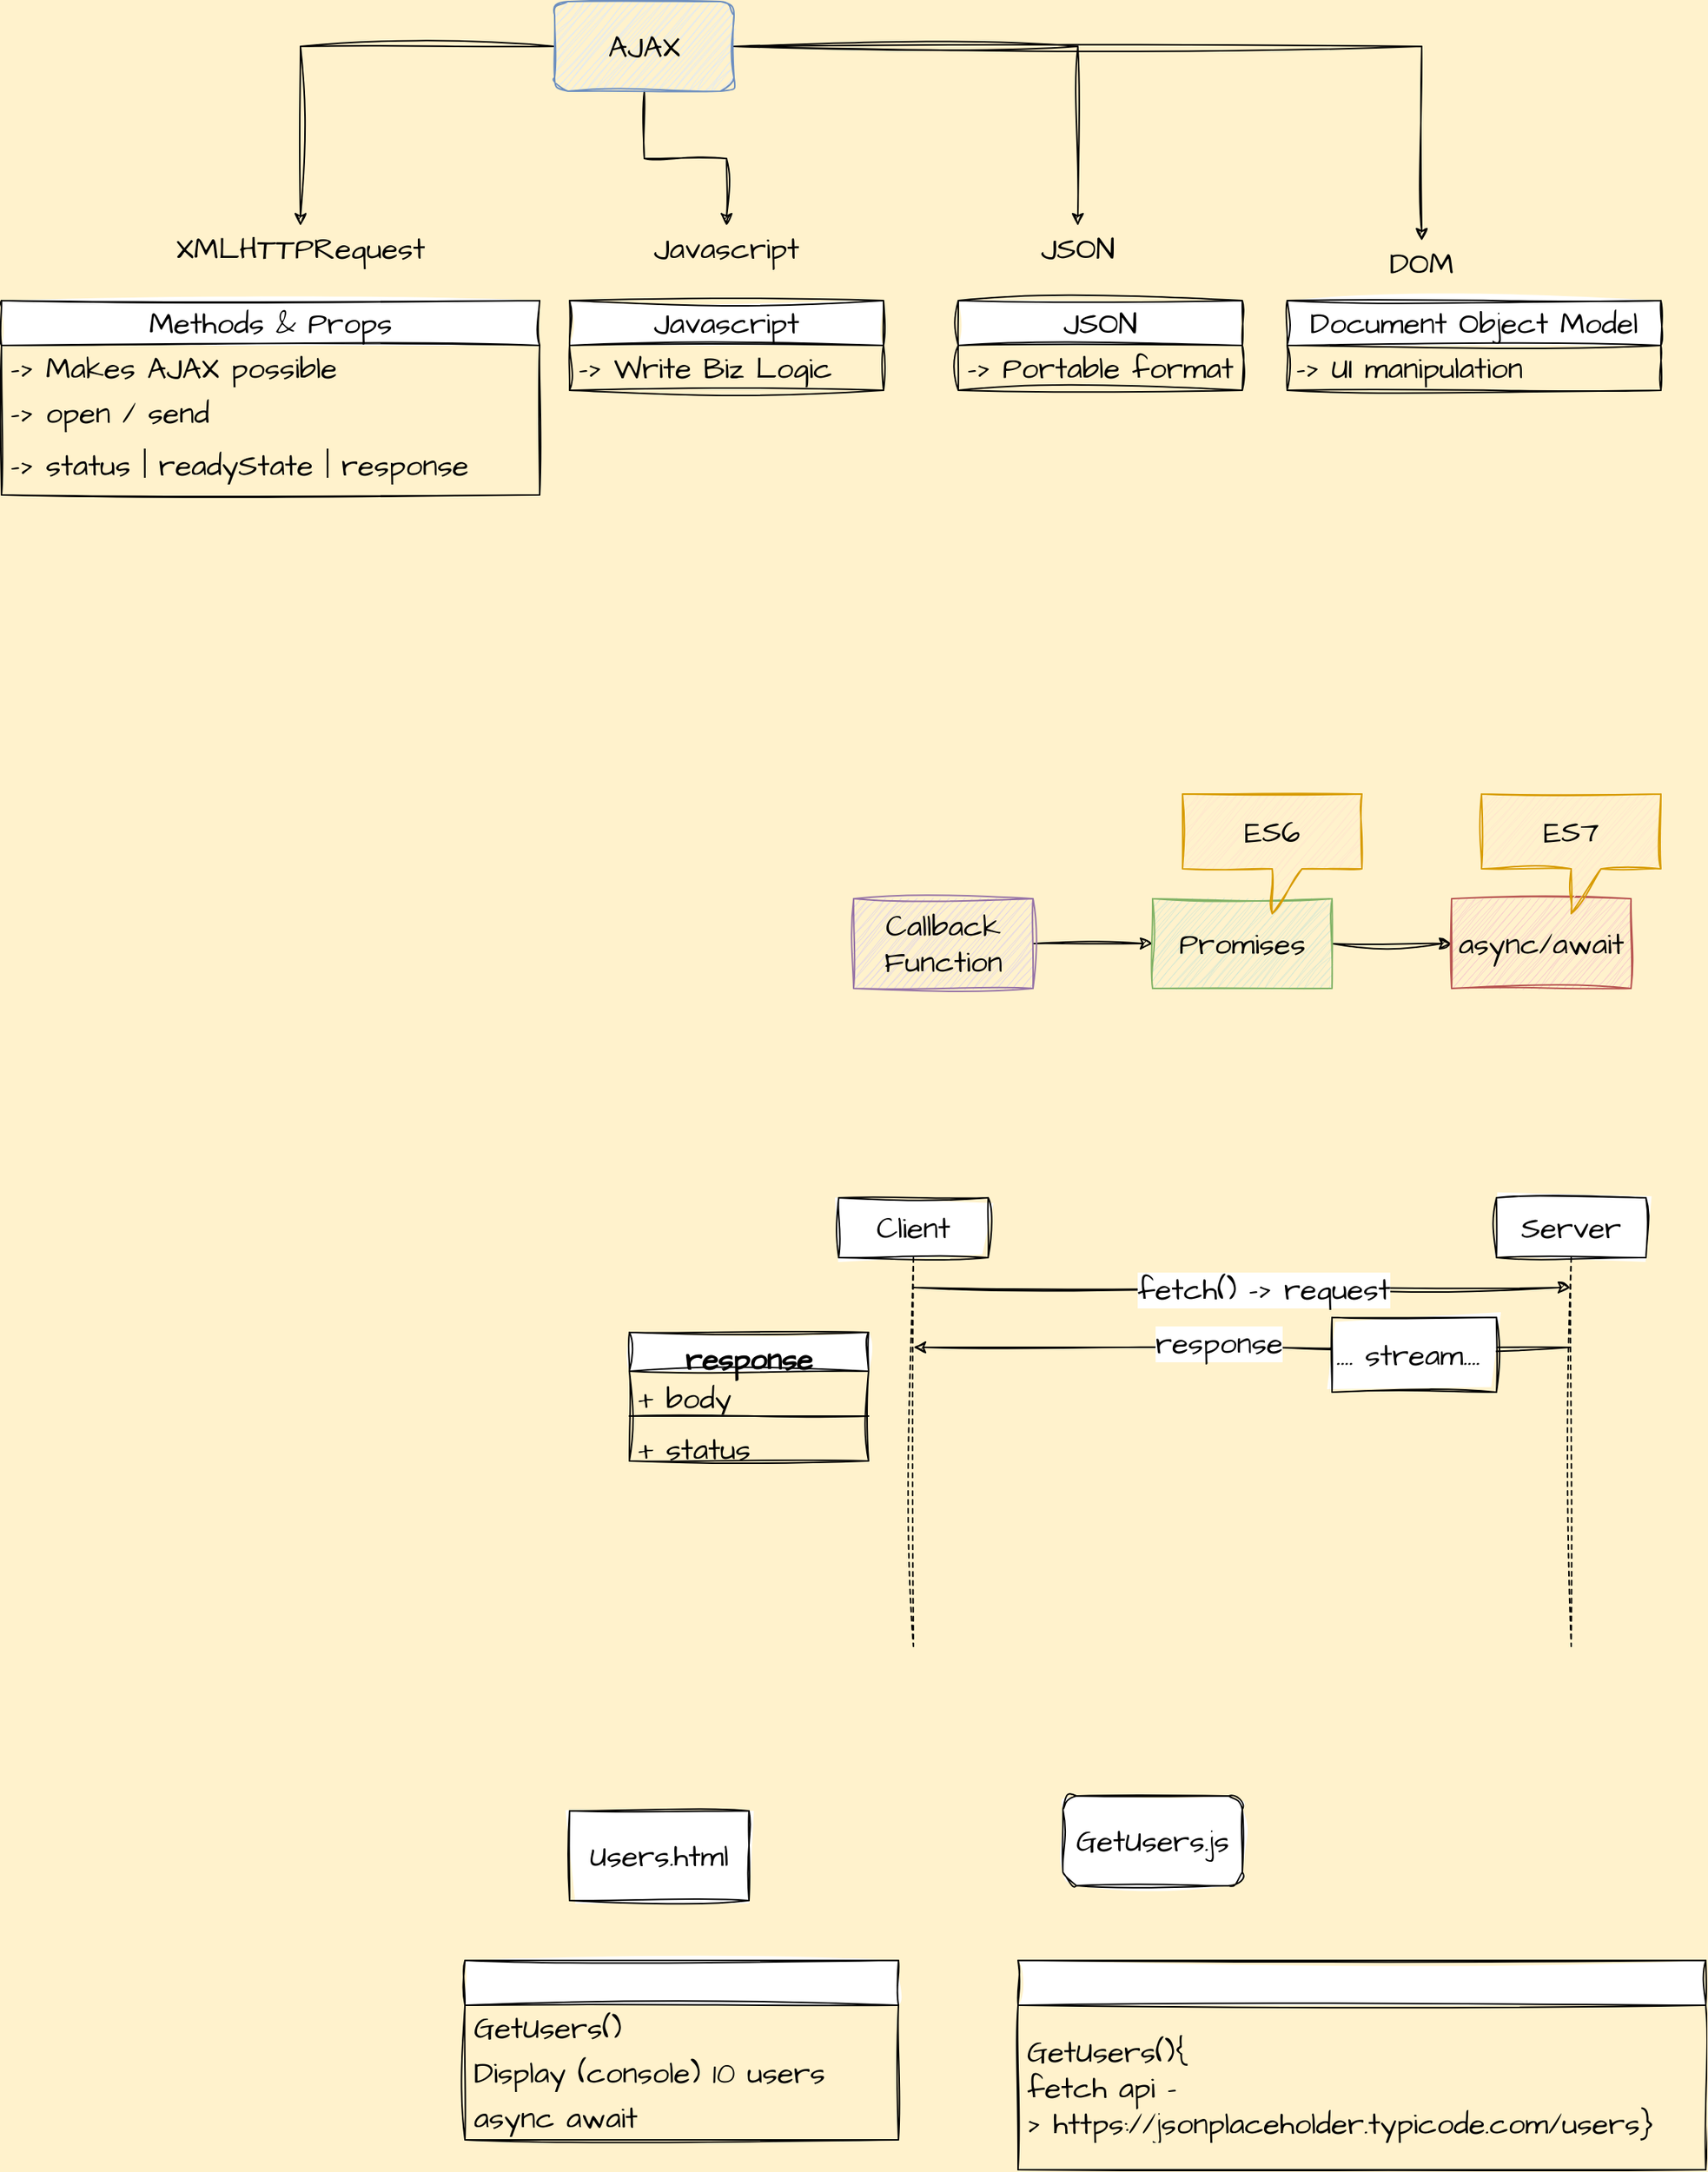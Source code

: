 <mxfile version="21.3.8" type="device" pages="2">
  <diagram name="DAY-2-OOJS-Promises-AJAX-Fetch" id="8CYgC2aIyBDxhhlNEpGZ">
    <mxGraphModel dx="1450" dy="661" grid="1" gridSize="10" guides="1" tooltips="1" connect="1" arrows="1" fold="1" page="0" pageScale="1" pageWidth="827" pageHeight="1169" background="#FFF2CC" math="0" shadow="0">
      <root>
        <mxCell id="0" />
        <mxCell id="1" parent="0" />
        <mxCell id="mN3UMuQu9m_qZCOfFJfz-3" style="edgeStyle=orthogonalEdgeStyle;rounded=0;sketch=1;hachureGap=4;jiggle=2;curveFitting=1;orthogonalLoop=1;jettySize=auto;html=1;entryX=0.5;entryY=0;entryDx=0;entryDy=0;fontFamily=Architects Daughter;fontSource=https%3A%2F%2Ffonts.googleapis.com%2Fcss%3Ffamily%3DArchitects%2BDaughter;fontSize=16;" parent="1" source="mN3UMuQu9m_qZCOfFJfz-1" target="mN3UMuQu9m_qZCOfFJfz-2" edge="1">
          <mxGeometry relative="1" as="geometry" />
        </mxCell>
        <mxCell id="mN3UMuQu9m_qZCOfFJfz-9" style="edgeStyle=orthogonalEdgeStyle;rounded=0;sketch=1;hachureGap=4;jiggle=2;curveFitting=1;orthogonalLoop=1;jettySize=auto;html=1;entryX=0.5;entryY=0;entryDx=0;entryDy=0;fontFamily=Architects Daughter;fontSource=https%3A%2F%2Ffonts.googleapis.com%2Fcss%3Ffamily%3DArchitects%2BDaughter;fontSize=16;" parent="1" source="mN3UMuQu9m_qZCOfFJfz-1" target="mN3UMuQu9m_qZCOfFJfz-8" edge="1">
          <mxGeometry relative="1" as="geometry" />
        </mxCell>
        <mxCell id="mN3UMuQu9m_qZCOfFJfz-17" style="edgeStyle=orthogonalEdgeStyle;rounded=0;sketch=1;hachureGap=4;jiggle=2;curveFitting=1;orthogonalLoop=1;jettySize=auto;html=1;fontFamily=Architects Daughter;fontSource=https%3A%2F%2Ffonts.googleapis.com%2Fcss%3Ffamily%3DArchitects%2BDaughter;fontSize=16;" parent="1" source="mN3UMuQu9m_qZCOfFJfz-1" target="mN3UMuQu9m_qZCOfFJfz-14" edge="1">
          <mxGeometry relative="1" as="geometry" />
        </mxCell>
        <mxCell id="mN3UMuQu9m_qZCOfFJfz-21" style="edgeStyle=orthogonalEdgeStyle;rounded=0;sketch=1;hachureGap=4;jiggle=2;curveFitting=1;orthogonalLoop=1;jettySize=auto;html=1;fontFamily=Architects Daughter;fontSource=https%3A%2F%2Ffonts.googleapis.com%2Fcss%3Ffamily%3DArchitects%2BDaughter;fontSize=16;" parent="1" source="mN3UMuQu9m_qZCOfFJfz-1" target="mN3UMuQu9m_qZCOfFJfz-18" edge="1">
          <mxGeometry relative="1" as="geometry" />
        </mxCell>
        <mxCell id="mN3UMuQu9m_qZCOfFJfz-1" value="AJAX" style="rounded=1;whiteSpace=wrap;html=1;sketch=1;hachureGap=4;jiggle=2;curveFitting=1;fontFamily=Architects Daughter;fontSource=https%3A%2F%2Ffonts.googleapis.com%2Fcss%3Ffamily%3DArchitects%2BDaughter;fontSize=20;fillColor=#dae8fc;strokeColor=#6c8ebf;" parent="1" vertex="1">
          <mxGeometry x="330" y="130" width="120" height="60" as="geometry" />
        </mxCell>
        <mxCell id="mN3UMuQu9m_qZCOfFJfz-2" value="XMLHTTPRequest" style="text;html=1;strokeColor=none;fillColor=none;align=center;verticalAlign=middle;whiteSpace=wrap;rounded=0;fontSize=20;fontFamily=Architects Daughter;" parent="1" vertex="1">
          <mxGeometry x="70" y="280" width="180" height="30" as="geometry" />
        </mxCell>
        <mxCell id="mN3UMuQu9m_qZCOfFJfz-4" value="Methods &amp;amp; Props" style="swimlane;fontStyle=0;childLayout=stackLayout;horizontal=1;startSize=30;horizontalStack=0;resizeParent=1;resizeParentMax=0;resizeLast=0;collapsible=1;marginBottom=0;whiteSpace=wrap;html=1;sketch=1;hachureGap=4;jiggle=2;curveFitting=1;fontFamily=Architects Daughter;fontSource=https%3A%2F%2Ffonts.googleapis.com%2Fcss%3Ffamily%3DArchitects%2BDaughter;fontSize=20;" parent="1" vertex="1">
          <mxGeometry x="-40" y="330" width="360" height="130" as="geometry" />
        </mxCell>
        <mxCell id="mN3UMuQu9m_qZCOfFJfz-5" value="-&amp;gt; Makes AJAX possible" style="text;strokeColor=none;fillColor=none;align=left;verticalAlign=middle;spacingLeft=4;spacingRight=4;overflow=hidden;points=[[0,0.5],[1,0.5]];portConstraint=eastwest;rotatable=0;whiteSpace=wrap;html=1;fontSize=20;fontFamily=Architects Daughter;" parent="mN3UMuQu9m_qZCOfFJfz-4" vertex="1">
          <mxGeometry y="30" width="360" height="30" as="geometry" />
        </mxCell>
        <mxCell id="mN3UMuQu9m_qZCOfFJfz-6" value="-&amp;gt; open / send" style="text;strokeColor=none;fillColor=none;align=left;verticalAlign=middle;spacingLeft=4;spacingRight=4;overflow=hidden;points=[[0,0.5],[1,0.5]];portConstraint=eastwest;rotatable=0;whiteSpace=wrap;html=1;fontSize=20;fontFamily=Architects Daughter;" parent="mN3UMuQu9m_qZCOfFJfz-4" vertex="1">
          <mxGeometry y="60" width="360" height="30" as="geometry" />
        </mxCell>
        <mxCell id="mN3UMuQu9m_qZCOfFJfz-7" value="-&amp;gt; status | readyState | response" style="text;strokeColor=none;fillColor=none;align=left;verticalAlign=middle;spacingLeft=4;spacingRight=4;overflow=hidden;points=[[0,0.5],[1,0.5]];portConstraint=eastwest;rotatable=0;whiteSpace=wrap;html=1;fontSize=20;fontFamily=Architects Daughter;" parent="mN3UMuQu9m_qZCOfFJfz-4" vertex="1">
          <mxGeometry y="90" width="360" height="40" as="geometry" />
        </mxCell>
        <mxCell id="mN3UMuQu9m_qZCOfFJfz-8" value="Javascript" style="text;html=1;strokeColor=none;fillColor=none;align=center;verticalAlign=middle;whiteSpace=wrap;rounded=0;fontSize=20;fontFamily=Architects Daughter;" parent="1" vertex="1">
          <mxGeometry x="355" y="280" width="180" height="30" as="geometry" />
        </mxCell>
        <mxCell id="mN3UMuQu9m_qZCOfFJfz-10" value="Javascript" style="swimlane;fontStyle=0;childLayout=stackLayout;horizontal=1;startSize=30;horizontalStack=0;resizeParent=1;resizeParentMax=0;resizeLast=0;collapsible=1;marginBottom=0;whiteSpace=wrap;html=1;sketch=1;hachureGap=4;jiggle=2;curveFitting=1;fontFamily=Architects Daughter;fontSource=https%3A%2F%2Ffonts.googleapis.com%2Fcss%3Ffamily%3DArchitects%2BDaughter;fontSize=20;" parent="1" vertex="1">
          <mxGeometry x="340" y="330" width="210" height="60" as="geometry" />
        </mxCell>
        <mxCell id="mN3UMuQu9m_qZCOfFJfz-11" value="-&amp;gt; Write Biz Logic" style="text;strokeColor=none;fillColor=none;align=left;verticalAlign=middle;spacingLeft=4;spacingRight=4;overflow=hidden;points=[[0,0.5],[1,0.5]];portConstraint=eastwest;rotatable=0;whiteSpace=wrap;html=1;fontSize=20;fontFamily=Architects Daughter;" parent="mN3UMuQu9m_qZCOfFJfz-10" vertex="1">
          <mxGeometry y="30" width="210" height="30" as="geometry" />
        </mxCell>
        <mxCell id="mN3UMuQu9m_qZCOfFJfz-14" value="JSON" style="text;html=1;strokeColor=none;fillColor=none;align=center;verticalAlign=middle;whiteSpace=wrap;rounded=0;fontSize=20;fontFamily=Architects Daughter;" parent="1" vertex="1">
          <mxGeometry x="590" y="280" width="180" height="30" as="geometry" />
        </mxCell>
        <mxCell id="mN3UMuQu9m_qZCOfFJfz-15" value="JSON" style="swimlane;fontStyle=0;childLayout=stackLayout;horizontal=1;startSize=30;horizontalStack=0;resizeParent=1;resizeParentMax=0;resizeLast=0;collapsible=1;marginBottom=0;whiteSpace=wrap;html=1;sketch=1;hachureGap=4;jiggle=2;curveFitting=1;fontFamily=Architects Daughter;fontSource=https%3A%2F%2Ffonts.googleapis.com%2Fcss%3Ffamily%3DArchitects%2BDaughter;fontSize=20;" parent="1" vertex="1">
          <mxGeometry x="600" y="330" width="190" height="60" as="geometry" />
        </mxCell>
        <mxCell id="mN3UMuQu9m_qZCOfFJfz-16" value="-&amp;gt; Portable format" style="text;strokeColor=none;fillColor=none;align=left;verticalAlign=middle;spacingLeft=4;spacingRight=4;overflow=hidden;points=[[0,0.5],[1,0.5]];portConstraint=eastwest;rotatable=0;whiteSpace=wrap;html=1;fontSize=20;fontFamily=Architects Daughter;" parent="mN3UMuQu9m_qZCOfFJfz-15" vertex="1">
          <mxGeometry y="30" width="190" height="30" as="geometry" />
        </mxCell>
        <mxCell id="mN3UMuQu9m_qZCOfFJfz-18" value="DOM" style="text;html=1;strokeColor=none;fillColor=none;align=center;verticalAlign=middle;whiteSpace=wrap;rounded=0;fontSize=20;fontFamily=Architects Daughter;" parent="1" vertex="1">
          <mxGeometry x="820" y="290" width="180" height="30" as="geometry" />
        </mxCell>
        <mxCell id="mN3UMuQu9m_qZCOfFJfz-19" value="Document Object Model" style="swimlane;fontStyle=0;childLayout=stackLayout;horizontal=1;startSize=30;horizontalStack=0;resizeParent=1;resizeParentMax=0;resizeLast=0;collapsible=1;marginBottom=0;whiteSpace=wrap;html=1;sketch=1;hachureGap=4;jiggle=2;curveFitting=1;fontFamily=Architects Daughter;fontSource=https%3A%2F%2Ffonts.googleapis.com%2Fcss%3Ffamily%3DArchitects%2BDaughter;fontSize=20;" parent="1" vertex="1">
          <mxGeometry x="820" y="330" width="250" height="60" as="geometry" />
        </mxCell>
        <mxCell id="mN3UMuQu9m_qZCOfFJfz-20" value="-&amp;gt; UI manipulation" style="text;strokeColor=none;fillColor=none;align=left;verticalAlign=middle;spacingLeft=4;spacingRight=4;overflow=hidden;points=[[0,0.5],[1,0.5]];portConstraint=eastwest;rotatable=0;whiteSpace=wrap;html=1;fontSize=20;fontFamily=Architects Daughter;" parent="mN3UMuQu9m_qZCOfFJfz-19" vertex="1">
          <mxGeometry y="30" width="250" height="30" as="geometry" />
        </mxCell>
        <mxCell id="mN3UMuQu9m_qZCOfFJfz-24" value="" style="edgeStyle=orthogonalEdgeStyle;rounded=0;sketch=1;hachureGap=4;jiggle=2;curveFitting=1;orthogonalLoop=1;jettySize=auto;html=1;fontFamily=Architects Daughter;fontSource=https%3A%2F%2Ffonts.googleapis.com%2Fcss%3Ffamily%3DArchitects%2BDaughter;fontSize=16;" parent="1" source="mN3UMuQu9m_qZCOfFJfz-22" target="mN3UMuQu9m_qZCOfFJfz-23" edge="1">
          <mxGeometry relative="1" as="geometry" />
        </mxCell>
        <mxCell id="mN3UMuQu9m_qZCOfFJfz-22" value="Callback Function" style="rounded=0;whiteSpace=wrap;html=1;sketch=1;hachureGap=4;jiggle=2;curveFitting=1;fontFamily=Architects Daughter;fontSource=https%3A%2F%2Ffonts.googleapis.com%2Fcss%3Ffamily%3DArchitects%2BDaughter;fontSize=20;fillColor=#e1d5e7;strokeColor=#9673a6;" parent="1" vertex="1">
          <mxGeometry x="530" y="730" width="120" height="60" as="geometry" />
        </mxCell>
        <mxCell id="mN3UMuQu9m_qZCOfFJfz-26" value="" style="edgeStyle=orthogonalEdgeStyle;rounded=0;sketch=1;hachureGap=4;jiggle=2;curveFitting=1;orthogonalLoop=1;jettySize=auto;html=1;fontFamily=Architects Daughter;fontSource=https%3A%2F%2Ffonts.googleapis.com%2Fcss%3Ffamily%3DArchitects%2BDaughter;fontSize=16;" parent="1" source="mN3UMuQu9m_qZCOfFJfz-23" target="mN3UMuQu9m_qZCOfFJfz-25" edge="1">
          <mxGeometry relative="1" as="geometry" />
        </mxCell>
        <mxCell id="mN3UMuQu9m_qZCOfFJfz-23" value="Promises" style="rounded=0;whiteSpace=wrap;html=1;sketch=1;hachureGap=4;jiggle=2;curveFitting=1;fontFamily=Architects Daughter;fontSource=https%3A%2F%2Ffonts.googleapis.com%2Fcss%3Ffamily%3DArchitects%2BDaughter;fontSize=20;fillColor=#d5e8d4;strokeColor=#82b366;" parent="1" vertex="1">
          <mxGeometry x="730" y="730" width="120" height="60" as="geometry" />
        </mxCell>
        <mxCell id="mN3UMuQu9m_qZCOfFJfz-25" value="async/await" style="rounded=0;whiteSpace=wrap;html=1;sketch=1;hachureGap=4;jiggle=2;curveFitting=1;fontFamily=Architects Daughter;fontSource=https%3A%2F%2Ffonts.googleapis.com%2Fcss%3Ffamily%3DArchitects%2BDaughter;fontSize=20;fillColor=#f8cecc;strokeColor=#b85450;" parent="1" vertex="1">
          <mxGeometry x="930" y="730" width="120" height="60" as="geometry" />
        </mxCell>
        <mxCell id="mN3UMuQu9m_qZCOfFJfz-27" value="ES7" style="shape=callout;whiteSpace=wrap;html=1;perimeter=calloutPerimeter;sketch=1;hachureGap=4;jiggle=2;curveFitting=1;fontFamily=Architects Daughter;fontSource=https%3A%2F%2Ffonts.googleapis.com%2Fcss%3Ffamily%3DArchitects%2BDaughter;fontSize=20;fillColor=#ffe6cc;strokeColor=#d79b00;" parent="1" vertex="1">
          <mxGeometry x="950" y="660" width="120" height="80" as="geometry" />
        </mxCell>
        <mxCell id="mN3UMuQu9m_qZCOfFJfz-28" value="ES6" style="shape=callout;whiteSpace=wrap;html=1;perimeter=calloutPerimeter;sketch=1;hachureGap=4;jiggle=2;curveFitting=1;fontFamily=Architects Daughter;fontSource=https%3A%2F%2Ffonts.googleapis.com%2Fcss%3Ffamily%3DArchitects%2BDaughter;fontSize=20;fillColor=#ffe6cc;strokeColor=#d79b00;" parent="1" vertex="1">
          <mxGeometry x="750" y="660" width="120" height="80" as="geometry" />
        </mxCell>
        <mxCell id="mN3UMuQu9m_qZCOfFJfz-32" style="edgeStyle=elbowEdgeStyle;rounded=0;sketch=1;hachureGap=4;jiggle=2;curveFitting=1;orthogonalLoop=1;jettySize=auto;html=1;elbow=vertical;curved=0;fontFamily=Architects Daughter;fontSource=https%3A%2F%2Ffonts.googleapis.com%2Fcss%3Ffamily%3DArchitects%2BDaughter;fontSize=16;" parent="1" source="mN3UMuQu9m_qZCOfFJfz-30" target="mN3UMuQu9m_qZCOfFJfz-31" edge="1">
          <mxGeometry relative="1" as="geometry">
            <Array as="points">
              <mxPoint x="830" y="990" />
            </Array>
          </mxGeometry>
        </mxCell>
        <mxCell id="mN3UMuQu9m_qZCOfFJfz-33" value="fetch() -&amp;gt; request" style="edgeLabel;html=1;align=center;verticalAlign=middle;resizable=0;points=[];fontSize=20;fontFamily=Architects Daughter;" parent="mN3UMuQu9m_qZCOfFJfz-32" vertex="1" connectable="0">
          <mxGeometry x="0.062" y="-1" relative="1" as="geometry">
            <mxPoint as="offset" />
          </mxGeometry>
        </mxCell>
        <mxCell id="mN3UMuQu9m_qZCOfFJfz-30" value="Client" style="shape=umlLifeline;perimeter=lifelinePerimeter;whiteSpace=wrap;html=1;container=1;dropTarget=0;collapsible=0;recursiveResize=0;outlineConnect=0;portConstraint=eastwest;newEdgeStyle={&quot;edgeStyle&quot;:&quot;elbowEdgeStyle&quot;,&quot;elbow&quot;:&quot;vertical&quot;,&quot;curved&quot;:0,&quot;rounded&quot;:0};sketch=1;hachureGap=4;jiggle=2;curveFitting=1;fontFamily=Architects Daughter;fontSource=https%3A%2F%2Ffonts.googleapis.com%2Fcss%3Ffamily%3DArchitects%2BDaughter;fontSize=20;" parent="1" vertex="1">
          <mxGeometry x="520" y="930" width="100" height="300" as="geometry" />
        </mxCell>
        <mxCell id="mN3UMuQu9m_qZCOfFJfz-34" style="edgeStyle=elbowEdgeStyle;rounded=0;sketch=1;hachureGap=4;jiggle=2;curveFitting=1;orthogonalLoop=1;jettySize=auto;html=1;elbow=vertical;curved=0;fontFamily=Architects Daughter;fontSource=https%3A%2F%2Ffonts.googleapis.com%2Fcss%3Ffamily%3DArchitects%2BDaughter;fontSize=16;" parent="1" source="mN3UMuQu9m_qZCOfFJfz-31" target="mN3UMuQu9m_qZCOfFJfz-30" edge="1">
          <mxGeometry relative="1" as="geometry">
            <Array as="points">
              <mxPoint x="810" y="1030" />
            </Array>
          </mxGeometry>
        </mxCell>
        <mxCell id="mN3UMuQu9m_qZCOfFJfz-35" value="response" style="edgeLabel;html=1;align=center;verticalAlign=middle;resizable=0;points=[];fontSize=20;fontFamily=Architects Daughter;" parent="mN3UMuQu9m_qZCOfFJfz-34" vertex="1" connectable="0">
          <mxGeometry x="0.074" y="-3" relative="1" as="geometry">
            <mxPoint as="offset" />
          </mxGeometry>
        </mxCell>
        <mxCell id="mN3UMuQu9m_qZCOfFJfz-31" value="Server" style="shape=umlLifeline;perimeter=lifelinePerimeter;whiteSpace=wrap;html=1;container=1;dropTarget=0;collapsible=0;recursiveResize=0;outlineConnect=0;portConstraint=eastwest;newEdgeStyle={&quot;edgeStyle&quot;:&quot;elbowEdgeStyle&quot;,&quot;elbow&quot;:&quot;vertical&quot;,&quot;curved&quot;:0,&quot;rounded&quot;:0};sketch=1;hachureGap=4;jiggle=2;curveFitting=1;fontFamily=Architects Daughter;fontSource=https%3A%2F%2Ffonts.googleapis.com%2Fcss%3Ffamily%3DArchitects%2BDaughter;fontSize=20;" parent="1" vertex="1">
          <mxGeometry x="960" y="930" width="100" height="300" as="geometry" />
        </mxCell>
        <mxCell id="mN3UMuQu9m_qZCOfFJfz-37" value="response" style="swimlane;fontStyle=1;align=center;verticalAlign=top;childLayout=stackLayout;horizontal=1;startSize=26;horizontalStack=0;resizeParent=1;resizeParentMax=0;resizeLast=0;collapsible=1;marginBottom=0;whiteSpace=wrap;html=1;sketch=1;hachureGap=4;jiggle=2;curveFitting=1;fontFamily=Architects Daughter;fontSource=https%3A%2F%2Ffonts.googleapis.com%2Fcss%3Ffamily%3DArchitects%2BDaughter;fontSize=20;" parent="1" vertex="1">
          <mxGeometry x="380" y="1020" width="160" height="86" as="geometry" />
        </mxCell>
        <mxCell id="mN3UMuQu9m_qZCOfFJfz-38" value="+ body" style="text;strokeColor=none;fillColor=none;align=left;verticalAlign=top;spacingLeft=4;spacingRight=4;overflow=hidden;rotatable=0;points=[[0,0.5],[1,0.5]];portConstraint=eastwest;whiteSpace=wrap;html=1;fontSize=20;fontFamily=Architects Daughter;" parent="mN3UMuQu9m_qZCOfFJfz-37" vertex="1">
          <mxGeometry y="26" width="160" height="26" as="geometry" />
        </mxCell>
        <mxCell id="mN3UMuQu9m_qZCOfFJfz-39" value="" style="line;strokeWidth=1;fillColor=none;align=left;verticalAlign=middle;spacingTop=-1;spacingLeft=3;spacingRight=3;rotatable=0;labelPosition=right;points=[];portConstraint=eastwest;strokeColor=inherit;sketch=1;hachureGap=4;jiggle=2;curveFitting=1;fontFamily=Architects Daughter;fontSource=https%3A%2F%2Ffonts.googleapis.com%2Fcss%3Ffamily%3DArchitects%2BDaughter;fontSize=20;" parent="mN3UMuQu9m_qZCOfFJfz-37" vertex="1">
          <mxGeometry y="52" width="160" height="8" as="geometry" />
        </mxCell>
        <mxCell id="mN3UMuQu9m_qZCOfFJfz-40" value="+ status" style="text;strokeColor=none;fillColor=none;align=left;verticalAlign=top;spacingLeft=4;spacingRight=4;overflow=hidden;rotatable=0;points=[[0,0.5],[1,0.5]];portConstraint=eastwest;whiteSpace=wrap;html=1;fontSize=20;fontFamily=Architects Daughter;" parent="mN3UMuQu9m_qZCOfFJfz-37" vertex="1">
          <mxGeometry y="60" width="160" height="26" as="geometry" />
        </mxCell>
        <mxCell id="mN3UMuQu9m_qZCOfFJfz-42" value=".... stream....&amp;nbsp;" style="html=1;whiteSpace=wrap;sketch=1;hachureGap=4;jiggle=2;curveFitting=1;fontFamily=Architects Daughter;fontSource=https%3A%2F%2Ffonts.googleapis.com%2Fcss%3Ffamily%3DArchitects%2BDaughter;fontSize=20;" parent="1" vertex="1">
          <mxGeometry x="850" y="1010" width="110" height="50" as="geometry" />
        </mxCell>
        <mxCell id="mN3UMuQu9m_qZCOfFJfz-43" value="Users.html" style="rounded=0;whiteSpace=wrap;html=1;sketch=1;hachureGap=4;jiggle=2;curveFitting=1;fontFamily=Architects Daughter;fontSource=https%3A%2F%2Ffonts.googleapis.com%2Fcss%3Ffamily%3DArchitects%2BDaughter;fontSize=20;" parent="1" vertex="1">
          <mxGeometry x="340" y="1340" width="120" height="60" as="geometry" />
        </mxCell>
        <mxCell id="mN3UMuQu9m_qZCOfFJfz-44" value="GetUsers.js" style="rounded=1;whiteSpace=wrap;html=1;sketch=1;hachureGap=4;jiggle=2;curveFitting=1;fontFamily=Architects Daughter;fontSource=https%3A%2F%2Ffonts.googleapis.com%2Fcss%3Ffamily%3DArchitects%2BDaughter;fontSize=20;" parent="1" vertex="1">
          <mxGeometry x="670" y="1330" width="120" height="60" as="geometry" />
        </mxCell>
        <mxCell id="mN3UMuQu9m_qZCOfFJfz-45" value="" style="swimlane;fontStyle=0;childLayout=stackLayout;horizontal=1;startSize=30;horizontalStack=0;resizeParent=1;resizeParentMax=0;resizeLast=0;collapsible=1;marginBottom=0;whiteSpace=wrap;html=1;sketch=1;hachureGap=4;jiggle=2;curveFitting=1;fontFamily=Architects Daughter;fontSource=https%3A%2F%2Ffonts.googleapis.com%2Fcss%3Ffamily%3DArchitects%2BDaughter;fontSize=20;" parent="1" vertex="1">
          <mxGeometry x="270" y="1440" width="290" height="120" as="geometry" />
        </mxCell>
        <mxCell id="mN3UMuQu9m_qZCOfFJfz-46" value="GetUsers()" style="text;strokeColor=none;fillColor=none;align=left;verticalAlign=middle;spacingLeft=4;spacingRight=4;overflow=hidden;points=[[0,0.5],[1,0.5]];portConstraint=eastwest;rotatable=0;whiteSpace=wrap;html=1;fontSize=20;fontFamily=Architects Daughter;" parent="mN3UMuQu9m_qZCOfFJfz-45" vertex="1">
          <mxGeometry y="30" width="290" height="30" as="geometry" />
        </mxCell>
        <mxCell id="mN3UMuQu9m_qZCOfFJfz-47" value="Display (console) 10 users" style="text;strokeColor=none;fillColor=none;align=left;verticalAlign=middle;spacingLeft=4;spacingRight=4;overflow=hidden;points=[[0,0.5],[1,0.5]];portConstraint=eastwest;rotatable=0;whiteSpace=wrap;html=1;fontSize=20;fontFamily=Architects Daughter;" parent="mN3UMuQu9m_qZCOfFJfz-45" vertex="1">
          <mxGeometry y="60" width="290" height="30" as="geometry" />
        </mxCell>
        <mxCell id="mN3UMuQu9m_qZCOfFJfz-48" value="async await" style="text;strokeColor=none;fillColor=none;align=left;verticalAlign=middle;spacingLeft=4;spacingRight=4;overflow=hidden;points=[[0,0.5],[1,0.5]];portConstraint=eastwest;rotatable=0;whiteSpace=wrap;html=1;fontSize=20;fontFamily=Architects Daughter;" parent="mN3UMuQu9m_qZCOfFJfz-45" vertex="1">
          <mxGeometry y="90" width="290" height="30" as="geometry" />
        </mxCell>
        <mxCell id="mN3UMuQu9m_qZCOfFJfz-49" value="" style="swimlane;fontStyle=0;childLayout=stackLayout;horizontal=1;startSize=30;horizontalStack=0;resizeParent=1;resizeParentMax=0;resizeLast=0;collapsible=1;marginBottom=0;whiteSpace=wrap;html=1;sketch=1;hachureGap=4;jiggle=2;curveFitting=1;fontFamily=Architects Daughter;fontSource=https%3A%2F%2Ffonts.googleapis.com%2Fcss%3Ffamily%3DArchitects%2BDaughter;fontSize=20;" parent="1" vertex="1">
          <mxGeometry x="640" y="1440" width="460" height="140" as="geometry" />
        </mxCell>
        <mxCell id="mN3UMuQu9m_qZCOfFJfz-50" value="GetUsers(){&lt;br&gt;fetch api -&amp;gt;&amp;nbsp;https://jsonplaceholder.typicode.com/users}" style="text;strokeColor=none;fillColor=none;align=left;verticalAlign=middle;spacingLeft=4;spacingRight=4;overflow=hidden;points=[[0,0.5],[1,0.5]];portConstraint=eastwest;rotatable=0;whiteSpace=wrap;html=1;fontSize=20;fontFamily=Architects Daughter;" parent="mN3UMuQu9m_qZCOfFJfz-49" vertex="1">
          <mxGeometry y="30" width="460" height="110" as="geometry" />
        </mxCell>
      </root>
    </mxGraphModel>
  </diagram>
  <diagram id="wKO_p9uF8E-rg0QcdwFQ" name="DAY-4">
    <mxGraphModel dx="1800" dy="230" grid="1" gridSize="10" guides="1" tooltips="1" connect="1" arrows="1" fold="1" page="0" pageScale="1" pageWidth="827" pageHeight="1169" background="#FFF2CC" math="0" shadow="0">
      <root>
        <mxCell id="0" />
        <mxCell id="1" parent="0" />
        <mxCell id="M5R-NREoHUV0NVvq6gF0-3" value="" style="edgeStyle=orthogonalEdgeStyle;rounded=0;sketch=1;hachureGap=4;jiggle=2;curveFitting=1;orthogonalLoop=1;jettySize=auto;html=1;fontFamily=Architects Daughter;fontSource=https%3A%2F%2Ffonts.googleapis.com%2Fcss%3Ffamily%3DArchitects%2BDaughter;fontSize=16;" edge="1" parent="1" source="M5R-NREoHUV0NVvq6gF0-1" target="M5R-NREoHUV0NVvq6gF0-2">
          <mxGeometry relative="1" as="geometry" />
        </mxCell>
        <mxCell id="M5R-NREoHUV0NVvq6gF0-5" style="edgeStyle=orthogonalEdgeStyle;rounded=0;sketch=1;hachureGap=4;jiggle=2;curveFitting=1;orthogonalLoop=1;jettySize=auto;html=1;fontFamily=Architects Daughter;fontSource=https%3A%2F%2Ffonts.googleapis.com%2Fcss%3Ffamily%3DArchitects%2BDaughter;fontSize=16;" edge="1" parent="1" source="M5R-NREoHUV0NVvq6gF0-1" target="M5R-NREoHUV0NVvq6gF0-4">
          <mxGeometry relative="1" as="geometry" />
        </mxCell>
        <mxCell id="M5R-NREoHUV0NVvq6gF0-1" value="Responsive Web Design Approaches" style="rounded=1;whiteSpace=wrap;html=1;sketch=1;hachureGap=4;jiggle=2;curveFitting=1;fontFamily=Architects Daughter;fontSource=https%3A%2F%2Ffonts.googleapis.com%2Fcss%3Ffamily%3DArchitects%2BDaughter;fontSize=20;fillColor=#d5e8d4;strokeColor=#82b366;" vertex="1" parent="1">
          <mxGeometry x="-420" y="440" width="190" height="110" as="geometry" />
        </mxCell>
        <mxCell id="M5R-NREoHUV0NVvq6gF0-2" value="Mobile First" style="rounded=1;whiteSpace=wrap;html=1;sketch=1;hachureGap=4;jiggle=2;curveFitting=1;fontFamily=Architects Daughter;fontSource=https%3A%2F%2Ffonts.googleapis.com%2Fcss%3Ffamily%3DArchitects%2BDaughter;fontSize=20;fillColor=#d5e8d4;strokeColor=#82b366;" vertex="1" parent="1">
          <mxGeometry x="-530" y="630" width="120" height="60" as="geometry" />
        </mxCell>
        <mxCell id="M5R-NREoHUV0NVvq6gF0-4" value="Desktop First" style="rounded=1;whiteSpace=wrap;html=1;sketch=1;hachureGap=4;jiggle=2;curveFitting=1;fontFamily=Architects Daughter;fontSource=https%3A%2F%2Ffonts.googleapis.com%2Fcss%3Ffamily%3DArchitects%2BDaughter;fontSize=20;fillColor=#d5e8d4;strokeColor=#82b366;" vertex="1" parent="1">
          <mxGeometry x="-310" y="630" width="170" height="60" as="geometry" />
        </mxCell>
        <mxCell id="M5R-NREoHUV0NVvq6gF0-6" value="&lt;font style=&quot;font-size: 14px;&quot;&gt;Default styling is for mobile device &amp;amp; write media query for tablet &amp;amp; desktop&lt;/font&gt;" style="shape=callout;whiteSpace=wrap;html=1;perimeter=calloutPerimeter;sketch=1;hachureGap=4;jiggle=2;curveFitting=1;fontFamily=Architects Daughter;fontSource=https%3A%2F%2Ffonts.googleapis.com%2Fcss%3Ffamily%3DArchitects%2BDaughter;fontSize=20;fillColor=#e1d5e7;strokeColor=#9673a6;" vertex="1" parent="1">
          <mxGeometry x="-600" y="480" width="160" height="160" as="geometry" />
        </mxCell>
        <mxCell id="M5R-NREoHUV0NVvq6gF0-7" value="&lt;font style=&quot;font-size: 14px;&quot;&gt;Default styling is for laptop / desktop &amp;amp; write media query for tablet &amp;amp; mobile device&lt;/font&gt;" style="shape=callout;whiteSpace=wrap;html=1;perimeter=calloutPerimeter;sketch=1;hachureGap=4;jiggle=2;curveFitting=1;fontFamily=Architects Daughter;fontSource=https%3A%2F%2Ffonts.googleapis.com%2Fcss%3Ffamily%3DArchitects%2BDaughter;fontSize=20;fillColor=#e1d5e7;strokeColor=#9673a6;base=15;size=40;position=0.29;position2=0.24;" vertex="1" parent="1">
          <mxGeometry x="-220" y="460" width="170" height="180" as="geometry" />
        </mxCell>
        <mxCell id="M5R-NREoHUV0NVvq6gF0-8" value="" style="rounded=1;whiteSpace=wrap;html=1;sketch=1;hachureGap=4;jiggle=2;curveFitting=1;fontFamily=Architects Daughter;fontSource=https%3A%2F%2Ffonts.googleapis.com%2Fcss%3Ffamily%3DArchitects%2BDaughter;fontSize=20;" vertex="1" parent="1">
          <mxGeometry x="-760" y="950" width="800" height="60" as="geometry" />
        </mxCell>
        <mxCell id="M5R-NREoHUV0NVvq6gF0-9" value="" style="rounded=0;whiteSpace=wrap;html=1;sketch=1;hachureGap=4;jiggle=2;curveFitting=1;fontFamily=Architects Daughter;fontSource=https%3A%2F%2Ffonts.googleapis.com%2Fcss%3Ffamily%3DArchitects%2BDaughter;fontSize=20;" vertex="1" parent="1">
          <mxGeometry x="-760" y="950" width="120" height="60" as="geometry" />
        </mxCell>
        <mxCell id="M5R-NREoHUV0NVvq6gF0-10" value="" style="rounded=0;whiteSpace=wrap;html=1;sketch=1;hachureGap=4;jiggle=2;curveFitting=1;fontFamily=Architects Daughter;fontSource=https%3A%2F%2Ffonts.googleapis.com%2Fcss%3Ffamily%3DArchitects%2BDaughter;fontSize=20;" vertex="1" parent="1">
          <mxGeometry x="-640" y="950" width="120" height="60" as="geometry" />
        </mxCell>
        <mxCell id="M5R-NREoHUV0NVvq6gF0-11" value="" style="rounded=0;whiteSpace=wrap;html=1;sketch=1;hachureGap=4;jiggle=2;curveFitting=1;fontFamily=Architects Daughter;fontSource=https%3A%2F%2Ffonts.googleapis.com%2Fcss%3Ffamily%3DArchitects%2BDaughter;fontSize=20;" vertex="1" parent="1">
          <mxGeometry x="-520" y="950" width="120" height="60" as="geometry" />
        </mxCell>
        <mxCell id="M5R-NREoHUV0NVvq6gF0-12" value="" style="rounded=0;whiteSpace=wrap;html=1;sketch=1;hachureGap=4;jiggle=2;curveFitting=1;fontFamily=Architects Daughter;fontSource=https%3A%2F%2Ffonts.googleapis.com%2Fcss%3Ffamily%3DArchitects%2BDaughter;fontSize=20;" vertex="1" parent="1">
          <mxGeometry x="-400" y="950" width="120" height="60" as="geometry" />
        </mxCell>
        <mxCell id="M5R-NREoHUV0NVvq6gF0-13" value="Grid Colmns" style="text;html=1;strokeColor=none;fillColor=none;align=center;verticalAlign=middle;whiteSpace=wrap;rounded=0;fontSize=20;fontFamily=Architects Daughter;" vertex="1" parent="1">
          <mxGeometry x="-400" y="910" width="60" height="30" as="geometry" />
        </mxCell>
        <mxCell id="M5R-NREoHUV0NVvq6gF0-14" value="" style="shape=image;imageAspect=0;aspect=fixed;verticalLabelPosition=bottom;verticalAlign=top;sketch=1;hachureGap=4;jiggle=2;curveFitting=1;fontFamily=Architects Daughter;fontSource=https%3A%2F%2Ffonts.googleapis.com%2Fcss%3Ffamily%3DArchitects%2BDaughter;fontSize=20;image=https://i0.wp.com/css-tricks.com/wp-content/uploads/2021/01/specificity-calculationbase_rhrovi.png?w=570&amp;ssl=1;" vertex="1" parent="1">
          <mxGeometry x="520" y="760" width="520" height="316" as="geometry" />
        </mxCell>
        <mxCell id="M5R-NREoHUV0NVvq6gF0-15" value="Calculating CSS Specificity" style="text;html=1;strokeColor=none;fillColor=none;align=center;verticalAlign=middle;whiteSpace=wrap;rounded=0;fontSize=20;fontFamily=Architects Daughter;" vertex="1" parent="1">
          <mxGeometry x="640" y="720" width="290" height="30" as="geometry" />
        </mxCell>
        <mxCell id="M5R-NREoHUV0NVvq6gF0-16" value="" style="shape=image;imageAspect=0;aspect=fixed;verticalLabelPosition=bottom;verticalAlign=top;sketch=1;hachureGap=4;jiggle=2;curveFitting=1;fontFamily=Architects Daughter;fontSource=https%3A%2F%2Ffonts.googleapis.com%2Fcss%3Ffamily%3DArchitects%2BDaughter;fontSize=20;image=https://i0.wp.com/css-tricks.com/wp-content/uploads/2021/01/cssspecificity-calc-1_kqzhog.png?w=570&amp;ssl=1;" vertex="1" parent="1">
          <mxGeometry x="550" y="1180" width="520" height="316" as="geometry" />
        </mxCell>
        <mxCell id="M5R-NREoHUV0NVvq6gF0-17" value="Example" style="text;html=1;strokeColor=none;fillColor=none;align=center;verticalAlign=middle;whiteSpace=wrap;rounded=0;fontSize=20;fontFamily=Architects Daughter;" vertex="1" parent="1">
          <mxGeometry x="790" y="1140" width="60" height="30" as="geometry" />
        </mxCell>
        <mxCell id="M5R-NREoHUV0NVvq6gF0-18" value="&lt;p style=&quot;box-sizing: border-box; margin: 0px 0px 1.5rem; max-width: 700px; font-family: Blanco, system-ui, -apple-system, &amp;quot;system-ui&amp;quot;, &amp;quot;Segoe UI&amp;quot;, Roboto, Helvetica, Arial, sans-serif, &amp;quot;Apple Color Emoji&amp;quot;, &amp;quot;Segoe UI Emoji&amp;quot;, &amp;quot;Segoe UI Symbol&amp;quot;; font-size: 19.968px; text-align: start;&quot;&gt;&lt;br&gt;&lt;/p&gt;&lt;ul style=&quot;box-sizing: border-box; margin: 0px 0px 1.5rem 1.5rem; padding: 0px; font-family: Blanco, system-ui, -apple-system, &amp;quot;system-ui&amp;quot;, &amp;quot;Segoe UI&amp;quot;, Roboto, Helvetica, Arial, sans-serif, &amp;quot;Apple Color Emoji&amp;quot;, &amp;quot;Segoe UI Emoji&amp;quot;, &amp;quot;Segoe UI Symbol&amp;quot;; font-size: 19.968px; text-align: start;&quot;&gt;&lt;li style=&quot;box-sizing: border-box; max-width: 700px; margin: 0px 0px 5px; line-height: 1.6;&quot;&gt;If the element has inline styling, that automatically1&amp;nbsp;wins (1,0,0,0 points)&lt;/li&gt;&lt;li style=&quot;box-sizing: border-box; max-width: 700px; margin: 0px 0px 5px; line-height: 1.6;&quot;&gt;For each ID value, apply 0,1,0,0 points&lt;/li&gt;&lt;li style=&quot;box-sizing: border-box; max-width: 700px; margin: 0px 0px 5px; line-height: 1.6;&quot;&gt;For each class value (or pseudo-class or attribute selector), apply 0,0,1,0 points&lt;/li&gt;&lt;li style=&quot;box-sizing: border-box; max-width: 700px; margin: 0px 0px 5px; line-height: 1.6;&quot;&gt;For each element reference, apply 0,0,0,1 point&lt;/li&gt;&lt;/ul&gt;" style="text;html=1;strokeColor=#6c8ebf;fillColor=#dae8fc;align=center;verticalAlign=middle;whiteSpace=wrap;rounded=0;fontSize=20;fontFamily=Architects Daughter;" vertex="1" parent="1">
          <mxGeometry x="430" y="1510" width="710" height="250" as="geometry" />
        </mxCell>
        <mxCell id="M5R-NREoHUV0NVvq6gF0-26" style="edgeStyle=orthogonalEdgeStyle;rounded=0;sketch=1;hachureGap=4;jiggle=2;curveFitting=1;orthogonalLoop=1;jettySize=auto;html=1;entryX=0.001;entryY=0.041;entryDx=0;entryDy=0;entryPerimeter=0;fontFamily=Architects Daughter;fontSource=https%3A%2F%2Ffonts.googleapis.com%2Fcss%3Ffamily%3DArchitects%2BDaughter;fontSize=16;" edge="1" parent="1" source="M5R-NREoHUV0NVvq6gF0-19" target="M5R-NREoHUV0NVvq6gF0-23">
          <mxGeometry relative="1" as="geometry" />
        </mxCell>
        <mxCell id="M5R-NREoHUV0NVvq6gF0-19" value="Position" style="rounded=1;whiteSpace=wrap;html=1;sketch=1;hachureGap=4;jiggle=2;curveFitting=1;fontFamily=Architects Daughter;fontSource=https%3A%2F%2Ffonts.googleapis.com%2Fcss%3Ffamily%3DArchitects%2BDaughter;fontSize=20;fillColor=#dae8fc;strokeColor=#6c8ebf;" vertex="1" parent="1">
          <mxGeometry x="-410" y="1338" width="120" height="60" as="geometry" />
        </mxCell>
        <mxCell id="M5R-NREoHUV0NVvq6gF0-20" value="Values" style="swimlane;fontStyle=0;childLayout=stackLayout;horizontal=1;startSize=30;horizontalStack=0;resizeParent=1;resizeParentMax=0;resizeLast=0;collapsible=1;marginBottom=0;whiteSpace=wrap;html=1;sketch=1;hachureGap=4;jiggle=2;curveFitting=1;fontFamily=Architects Daughter;fontSource=https%3A%2F%2Ffonts.googleapis.com%2Fcss%3Ffamily%3DArchitects%2BDaughter;fontSize=20;" vertex="1" parent="1">
          <mxGeometry x="-230" y="1280" width="570" height="270" as="geometry" />
        </mxCell>
        <mxCell id="M5R-NREoHUV0NVvq6gF0-21" value="static (default) : left top right bottom z-index - no effect" style="text;strokeColor=none;fillColor=none;align=left;verticalAlign=middle;spacingLeft=4;spacingRight=4;overflow=hidden;points=[[0,0.5],[1,0.5]];portConstraint=eastwest;rotatable=0;whiteSpace=wrap;html=1;fontSize=20;fontFamily=Architects Daughter;" vertex="1" parent="M5R-NREoHUV0NVvq6gF0-20">
          <mxGeometry y="30" width="570" height="30" as="geometry" />
        </mxCell>
        <mxCell id="M5R-NREoHUV0NVvq6gF0-22" value="relative : offset position relative to itself" style="text;strokeColor=none;fillColor=none;align=left;verticalAlign=middle;spacingLeft=4;spacingRight=4;overflow=hidden;points=[[0,0.5],[1,0.5]];portConstraint=eastwest;rotatable=0;whiteSpace=wrap;html=1;fontSize=20;fontFamily=Architects Daughter;" vertex="1" parent="M5R-NREoHUV0NVvq6gF0-20">
          <mxGeometry y="60" width="570" height="30" as="geometry" />
        </mxCell>
        <mxCell id="M5R-NREoHUV0NVvq6gF0-23" value="absolute:&amp;nbsp; the element comes out of normal control flow 2. browser does not respect the space of the element in normal control flow (as if the element does not exist) 3. ltrb are calculated wrt document(window)" style="text;strokeColor=#d79b00;fillColor=#ffe6cc;align=left;verticalAlign=middle;spacingLeft=4;spacingRight=4;overflow=hidden;points=[[0,0.5],[1,0.5]];portConstraint=eastwest;rotatable=0;whiteSpace=wrap;html=1;fontSize=20;fontFamily=Architects Daughter;" vertex="1" parent="M5R-NREoHUV0NVvq6gF0-20">
          <mxGeometry y="90" width="570" height="120" as="geometry" />
        </mxCell>
        <mxCell id="M5R-NREoHUV0NVvq6gF0-24" value="fixed : also like absolute (ltrb from window) &amp;amp; it is fixed" style="text;strokeColor=none;fillColor=none;align=left;verticalAlign=middle;spacingLeft=4;spacingRight=4;overflow=hidden;points=[[0,0.5],[1,0.5]];portConstraint=eastwest;rotatable=0;whiteSpace=wrap;html=1;fontSize=20;fontFamily=Architects Daughter;" vertex="1" parent="M5R-NREoHUV0NVvq6gF0-20">
          <mxGeometry y="210" width="570" height="30" as="geometry" />
        </mxCell>
        <mxCell id="M5R-NREoHUV0NVvq6gF0-25" value="sticky" style="text;strokeColor=none;fillColor=none;align=left;verticalAlign=middle;spacingLeft=4;spacingRight=4;overflow=hidden;points=[[0,0.5],[1,0.5]];portConstraint=eastwest;rotatable=0;whiteSpace=wrap;html=1;fontSize=20;fontFamily=Architects Daughter;" vertex="1" parent="M5R-NREoHUV0NVvq6gF0-20">
          <mxGeometry y="240" width="570" height="30" as="geometry" />
        </mxCell>
      </root>
    </mxGraphModel>
  </diagram>
</mxfile>
